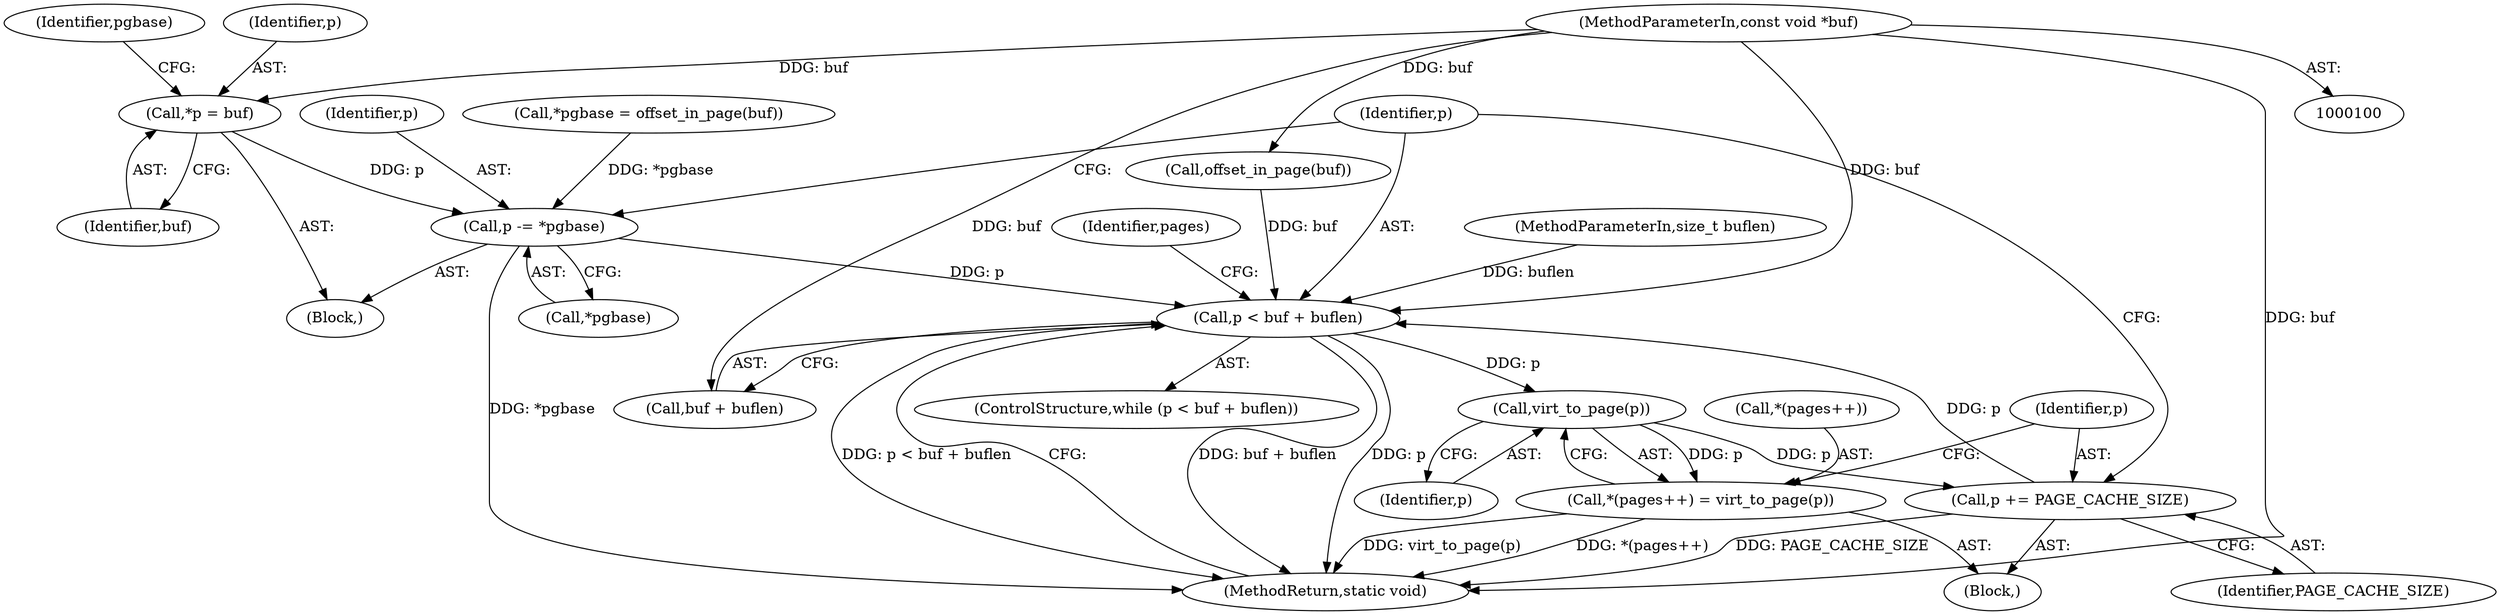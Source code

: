 digraph "1_linux_bf118a342f10dafe44b14451a1392c3254629a1f_0@pointer" {
"1000107" [label="(Call,*p = buf)"];
"1000101" [label="(MethodParameterIn,const void *buf)"];
"1000115" [label="(Call,p -= *pgbase)"];
"1000120" [label="(Call,p < buf + buflen)"];
"1000130" [label="(Call,virt_to_page(p))"];
"1000126" [label="(Call,*(pages++) = virt_to_page(p))"];
"1000132" [label="(Call,p += PAGE_CACHE_SIZE)"];
"1000120" [label="(Call,p < buf + buflen)"];
"1000109" [label="(Identifier,buf)"];
"1000102" [label="(MethodParameterIn,size_t buflen)"];
"1000121" [label="(Identifier,p)"];
"1000126" [label="(Call,*(pages++) = virt_to_page(p))"];
"1000129" [label="(Identifier,pages)"];
"1000122" [label="(Call,buf + buflen)"];
"1000101" [label="(MethodParameterIn,const void *buf)"];
"1000127" [label="(Call,*(pages++))"];
"1000119" [label="(ControlStructure,while (p < buf + buflen))"];
"1000112" [label="(Identifier,pgbase)"];
"1000105" [label="(Block,)"];
"1000125" [label="(Block,)"];
"1000107" [label="(Call,*p = buf)"];
"1000115" [label="(Call,p -= *pgbase)"];
"1000131" [label="(Identifier,p)"];
"1000132" [label="(Call,p += PAGE_CACHE_SIZE)"];
"1000116" [label="(Identifier,p)"];
"1000133" [label="(Identifier,p)"];
"1000113" [label="(Call,offset_in_page(buf))"];
"1000134" [label="(Identifier,PAGE_CACHE_SIZE)"];
"1000108" [label="(Identifier,p)"];
"1000135" [label="(MethodReturn,static void)"];
"1000117" [label="(Call,*pgbase)"];
"1000130" [label="(Call,virt_to_page(p))"];
"1000110" [label="(Call,*pgbase = offset_in_page(buf))"];
"1000107" -> "1000105"  [label="AST: "];
"1000107" -> "1000109"  [label="CFG: "];
"1000108" -> "1000107"  [label="AST: "];
"1000109" -> "1000107"  [label="AST: "];
"1000112" -> "1000107"  [label="CFG: "];
"1000101" -> "1000107"  [label="DDG: buf"];
"1000107" -> "1000115"  [label="DDG: p"];
"1000101" -> "1000100"  [label="AST: "];
"1000101" -> "1000135"  [label="DDG: buf"];
"1000101" -> "1000113"  [label="DDG: buf"];
"1000101" -> "1000120"  [label="DDG: buf"];
"1000101" -> "1000122"  [label="DDG: buf"];
"1000115" -> "1000105"  [label="AST: "];
"1000115" -> "1000117"  [label="CFG: "];
"1000116" -> "1000115"  [label="AST: "];
"1000117" -> "1000115"  [label="AST: "];
"1000121" -> "1000115"  [label="CFG: "];
"1000115" -> "1000135"  [label="DDG: *pgbase"];
"1000110" -> "1000115"  [label="DDG: *pgbase"];
"1000115" -> "1000120"  [label="DDG: p"];
"1000120" -> "1000119"  [label="AST: "];
"1000120" -> "1000122"  [label="CFG: "];
"1000121" -> "1000120"  [label="AST: "];
"1000122" -> "1000120"  [label="AST: "];
"1000129" -> "1000120"  [label="CFG: "];
"1000135" -> "1000120"  [label="CFG: "];
"1000120" -> "1000135"  [label="DDG: buf + buflen"];
"1000120" -> "1000135"  [label="DDG: p"];
"1000120" -> "1000135"  [label="DDG: p < buf + buflen"];
"1000132" -> "1000120"  [label="DDG: p"];
"1000113" -> "1000120"  [label="DDG: buf"];
"1000102" -> "1000120"  [label="DDG: buflen"];
"1000120" -> "1000130"  [label="DDG: p"];
"1000130" -> "1000126"  [label="AST: "];
"1000130" -> "1000131"  [label="CFG: "];
"1000131" -> "1000130"  [label="AST: "];
"1000126" -> "1000130"  [label="CFG: "];
"1000130" -> "1000126"  [label="DDG: p"];
"1000130" -> "1000132"  [label="DDG: p"];
"1000126" -> "1000125"  [label="AST: "];
"1000127" -> "1000126"  [label="AST: "];
"1000133" -> "1000126"  [label="CFG: "];
"1000126" -> "1000135"  [label="DDG: *(pages++)"];
"1000126" -> "1000135"  [label="DDG: virt_to_page(p)"];
"1000132" -> "1000125"  [label="AST: "];
"1000132" -> "1000134"  [label="CFG: "];
"1000133" -> "1000132"  [label="AST: "];
"1000134" -> "1000132"  [label="AST: "];
"1000121" -> "1000132"  [label="CFG: "];
"1000132" -> "1000135"  [label="DDG: PAGE_CACHE_SIZE"];
}
